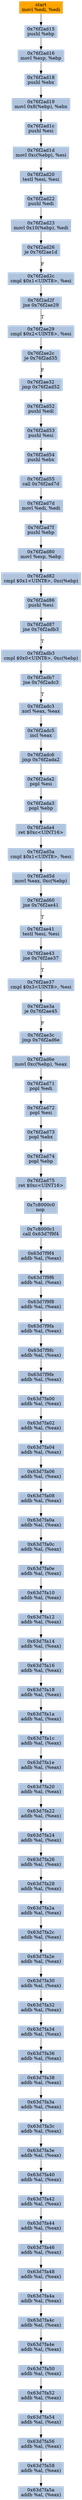 digraph G {
node[shape=rectangle,style=filled,fillcolor=lightsteelblue,color=lightsteelblue]
bgcolor="transparent"
a0x76f2ad13movl_edi_edi[label="start\nmovl %edi, %edi",color="lightgrey",fillcolor="orange"];
a0x76f2ad15pushl_ebp[label="0x76f2ad15\npushl %ebp"];
a0x76f2ad16movl_esp_ebp[label="0x76f2ad16\nmovl %esp, %ebp"];
a0x76f2ad18pushl_ebx[label="0x76f2ad18\npushl %ebx"];
a0x76f2ad19movl_0x8ebp__ebx[label="0x76f2ad19\nmovl 0x8(%ebp), %ebx"];
a0x76f2ad1cpushl_esi[label="0x76f2ad1c\npushl %esi"];
a0x76f2ad1dmovl_0xcebp__esi[label="0x76f2ad1d\nmovl 0xc(%ebp), %esi"];
a0x76f2ad20testl_esi_esi[label="0x76f2ad20\ntestl %esi, %esi"];
a0x76f2ad22pushl_edi[label="0x76f2ad22\npushl %edi"];
a0x76f2ad23movl_0x10ebp__edi[label="0x76f2ad23\nmovl 0x10(%ebp), %edi"];
a0x76f2ad26je_0x76f2ae1d[label="0x76f2ad26\nje 0x76f2ae1d"];
a0x76f2ad2ccmpl_0x1UINT8_esi[label="0x76f2ad2c\ncmpl $0x1<UINT8>, %esi"];
a0x76f2ad2fjne_0x76f2ae29[label="0x76f2ad2f\njne 0x76f2ae29"];
a0x76f2ae29cmpl_0x2UINT8_esi[label="0x76f2ae29\ncmpl $0x2<UINT8>, %esi"];
a0x76f2ae2cje_0x76f2ad35[label="0x76f2ae2c\nje 0x76f2ad35"];
a0x76f2ae32jmp_0x76f2ad52[label="0x76f2ae32\njmp 0x76f2ad52"];
a0x76f2ad52pushl_edi[label="0x76f2ad52\npushl %edi"];
a0x76f2ad53pushl_esi[label="0x76f2ad53\npushl %esi"];
a0x76f2ad54pushl_ebx[label="0x76f2ad54\npushl %ebx"];
a0x76f2ad55call_0x76f2ad7d[label="0x76f2ad55\ncall 0x76f2ad7d"];
a0x76f2ad7dmovl_edi_edi[label="0x76f2ad7d\nmovl %edi, %edi"];
a0x76f2ad7fpushl_ebp[label="0x76f2ad7f\npushl %ebp"];
a0x76f2ad80movl_esp_ebp[label="0x76f2ad80\nmovl %esp, %ebp"];
a0x76f2ad82cmpl_0x1UINT8_0xcebp_[label="0x76f2ad82\ncmpl $0x1<UINT8>, 0xc(%ebp)"];
a0x76f2ad86pushl_esi[label="0x76f2ad86\npushl %esi"];
a0x76f2ad87jne_0x76f2adb3[label="0x76f2ad87\njne 0x76f2adb3"];
a0x76f2adb3cmpl_0x0UINT8_0xcebp_[label="0x76f2adb3\ncmpl $0x0<UINT8>, 0xc(%ebp)"];
a0x76f2adb7jne_0x76f2adc3[label="0x76f2adb7\njne 0x76f2adc3"];
a0x76f2adc3xorl_eax_eax[label="0x76f2adc3\nxorl %eax, %eax"];
a0x76f2adc5incl_eax[label="0x76f2adc5\nincl %eax"];
a0x76f2adc6jmp_0x76f2ada2[label="0x76f2adc6\njmp 0x76f2ada2"];
a0x76f2ada2popl_esi[label="0x76f2ada2\npopl %esi"];
a0x76f2ada3popl_ebp[label="0x76f2ada3\npopl %ebp"];
a0x76f2ada4ret_0xcUINT16[label="0x76f2ada4\nret $0xc<UINT16>"];
a0x76f2ad5acmpl_0x1UINT8_esi[label="0x76f2ad5a\ncmpl $0x1<UINT8>, %esi"];
a0x76f2ad5dmovl_eax_0xcebp_[label="0x76f2ad5d\nmovl %eax, 0xc(%ebp)"];
a0x76f2ad60jne_0x76f2ae41[label="0x76f2ad60\njne 0x76f2ae41"];
a0x76f2ae41testl_esi_esi[label="0x76f2ae41\ntestl %esi, %esi"];
a0x76f2ae43jne_0x76f2ae37[label="0x76f2ae43\njne 0x76f2ae37"];
a0x76f2ae37cmpl_0x3UINT8_esi[label="0x76f2ae37\ncmpl $0x3<UINT8>, %esi"];
a0x76f2ae3aje_0x76f2ae45[label="0x76f2ae3a\nje 0x76f2ae45"];
a0x76f2ae3cjmp_0x76f2ad6e[label="0x76f2ae3c\njmp 0x76f2ad6e"];
a0x76f2ad6emovl_0xcebp__eax[label="0x76f2ad6e\nmovl 0xc(%ebp), %eax"];
a0x76f2ad71popl_edi[label="0x76f2ad71\npopl %edi"];
a0x76f2ad72popl_esi[label="0x76f2ad72\npopl %esi"];
a0x76f2ad73popl_ebx[label="0x76f2ad73\npopl %ebx"];
a0x76f2ad74popl_ebp[label="0x76f2ad74\npopl %ebp"];
a0x76f2ad75ret_0xcUINT16[label="0x76f2ad75\nret $0xc<UINT16>"];
a0x7c8000c0nop_[label="0x7c8000c0\nnop "];
a0x7c8000c1call_0x63d7f9f4[label="0x7c8000c1\ncall 0x63d7f9f4"];
a0x63d7f9f4addb_al_eax_[label="0x63d7f9f4\naddb %al, (%eax)"];
a0x63d7f9f6addb_al_eax_[label="0x63d7f9f6\naddb %al, (%eax)"];
a0x63d7f9f8addb_al_eax_[label="0x63d7f9f8\naddb %al, (%eax)"];
a0x63d7f9faaddb_al_eax_[label="0x63d7f9fa\naddb %al, (%eax)"];
a0x63d7f9fcaddb_al_eax_[label="0x63d7f9fc\naddb %al, (%eax)"];
a0x63d7f9feaddb_al_eax_[label="0x63d7f9fe\naddb %al, (%eax)"];
a0x63d7fa00addb_al_eax_[label="0x63d7fa00\naddb %al, (%eax)"];
a0x63d7fa02addb_al_eax_[label="0x63d7fa02\naddb %al, (%eax)"];
a0x63d7fa04addb_al_eax_[label="0x63d7fa04\naddb %al, (%eax)"];
a0x63d7fa06addb_al_eax_[label="0x63d7fa06\naddb %al, (%eax)"];
a0x63d7fa08addb_al_eax_[label="0x63d7fa08\naddb %al, (%eax)"];
a0x63d7fa0aaddb_al_eax_[label="0x63d7fa0a\naddb %al, (%eax)"];
a0x63d7fa0caddb_al_eax_[label="0x63d7fa0c\naddb %al, (%eax)"];
a0x63d7fa0eaddb_al_eax_[label="0x63d7fa0e\naddb %al, (%eax)"];
a0x63d7fa10addb_al_eax_[label="0x63d7fa10\naddb %al, (%eax)"];
a0x63d7fa12addb_al_eax_[label="0x63d7fa12\naddb %al, (%eax)"];
a0x63d7fa14addb_al_eax_[label="0x63d7fa14\naddb %al, (%eax)"];
a0x63d7fa16addb_al_eax_[label="0x63d7fa16\naddb %al, (%eax)"];
a0x63d7fa18addb_al_eax_[label="0x63d7fa18\naddb %al, (%eax)"];
a0x63d7fa1aaddb_al_eax_[label="0x63d7fa1a\naddb %al, (%eax)"];
a0x63d7fa1caddb_al_eax_[label="0x63d7fa1c\naddb %al, (%eax)"];
a0x63d7fa1eaddb_al_eax_[label="0x63d7fa1e\naddb %al, (%eax)"];
a0x63d7fa20addb_al_eax_[label="0x63d7fa20\naddb %al, (%eax)"];
a0x63d7fa22addb_al_eax_[label="0x63d7fa22\naddb %al, (%eax)"];
a0x63d7fa24addb_al_eax_[label="0x63d7fa24\naddb %al, (%eax)"];
a0x63d7fa26addb_al_eax_[label="0x63d7fa26\naddb %al, (%eax)"];
a0x63d7fa28addb_al_eax_[label="0x63d7fa28\naddb %al, (%eax)"];
a0x63d7fa2aaddb_al_eax_[label="0x63d7fa2a\naddb %al, (%eax)"];
a0x63d7fa2caddb_al_eax_[label="0x63d7fa2c\naddb %al, (%eax)"];
a0x63d7fa2eaddb_al_eax_[label="0x63d7fa2e\naddb %al, (%eax)"];
a0x63d7fa30addb_al_eax_[label="0x63d7fa30\naddb %al, (%eax)"];
a0x63d7fa32addb_al_eax_[label="0x63d7fa32\naddb %al, (%eax)"];
a0x63d7fa34addb_al_eax_[label="0x63d7fa34\naddb %al, (%eax)"];
a0x63d7fa36addb_al_eax_[label="0x63d7fa36\naddb %al, (%eax)"];
a0x63d7fa38addb_al_eax_[label="0x63d7fa38\naddb %al, (%eax)"];
a0x63d7fa3aaddb_al_eax_[label="0x63d7fa3a\naddb %al, (%eax)"];
a0x63d7fa3caddb_al_eax_[label="0x63d7fa3c\naddb %al, (%eax)"];
a0x63d7fa3eaddb_al_eax_[label="0x63d7fa3e\naddb %al, (%eax)"];
a0x63d7fa40addb_al_eax_[label="0x63d7fa40\naddb %al, (%eax)"];
a0x63d7fa42addb_al_eax_[label="0x63d7fa42\naddb %al, (%eax)"];
a0x63d7fa44addb_al_eax_[label="0x63d7fa44\naddb %al, (%eax)"];
a0x63d7fa46addb_al_eax_[label="0x63d7fa46\naddb %al, (%eax)"];
a0x63d7fa48addb_al_eax_[label="0x63d7fa48\naddb %al, (%eax)"];
a0x63d7fa4aaddb_al_eax_[label="0x63d7fa4a\naddb %al, (%eax)"];
a0x63d7fa4caddb_al_eax_[label="0x63d7fa4c\naddb %al, (%eax)"];
a0x63d7fa4eaddb_al_eax_[label="0x63d7fa4e\naddb %al, (%eax)"];
a0x63d7fa50addb_al_eax_[label="0x63d7fa50\naddb %al, (%eax)"];
a0x63d7fa52addb_al_eax_[label="0x63d7fa52\naddb %al, (%eax)"];
a0x63d7fa54addb_al_eax_[label="0x63d7fa54\naddb %al, (%eax)"];
a0x63d7fa56addb_al_eax_[label="0x63d7fa56\naddb %al, (%eax)"];
a0x63d7fa58addb_al_eax_[label="0x63d7fa58\naddb %al, (%eax)"];
a0x63d7fa5aaddb_al_eax_[label="0x63d7fa5a\naddb %al, (%eax)"];
a0x76f2ad13movl_edi_edi -> a0x76f2ad15pushl_ebp [color="#000000"];
a0x76f2ad15pushl_ebp -> a0x76f2ad16movl_esp_ebp [color="#000000"];
a0x76f2ad16movl_esp_ebp -> a0x76f2ad18pushl_ebx [color="#000000"];
a0x76f2ad18pushl_ebx -> a0x76f2ad19movl_0x8ebp__ebx [color="#000000"];
a0x76f2ad19movl_0x8ebp__ebx -> a0x76f2ad1cpushl_esi [color="#000000"];
a0x76f2ad1cpushl_esi -> a0x76f2ad1dmovl_0xcebp__esi [color="#000000"];
a0x76f2ad1dmovl_0xcebp__esi -> a0x76f2ad20testl_esi_esi [color="#000000"];
a0x76f2ad20testl_esi_esi -> a0x76f2ad22pushl_edi [color="#000000"];
a0x76f2ad22pushl_edi -> a0x76f2ad23movl_0x10ebp__edi [color="#000000"];
a0x76f2ad23movl_0x10ebp__edi -> a0x76f2ad26je_0x76f2ae1d [color="#000000"];
a0x76f2ad26je_0x76f2ae1d -> a0x76f2ad2ccmpl_0x1UINT8_esi [color="#000000",label="F"];
a0x76f2ad2ccmpl_0x1UINT8_esi -> a0x76f2ad2fjne_0x76f2ae29 [color="#000000"];
a0x76f2ad2fjne_0x76f2ae29 -> a0x76f2ae29cmpl_0x2UINT8_esi [color="#000000",label="T"];
a0x76f2ae29cmpl_0x2UINT8_esi -> a0x76f2ae2cje_0x76f2ad35 [color="#000000"];
a0x76f2ae2cje_0x76f2ad35 -> a0x76f2ae32jmp_0x76f2ad52 [color="#000000",label="F"];
a0x76f2ae32jmp_0x76f2ad52 -> a0x76f2ad52pushl_edi [color="#000000"];
a0x76f2ad52pushl_edi -> a0x76f2ad53pushl_esi [color="#000000"];
a0x76f2ad53pushl_esi -> a0x76f2ad54pushl_ebx [color="#000000"];
a0x76f2ad54pushl_ebx -> a0x76f2ad55call_0x76f2ad7d [color="#000000"];
a0x76f2ad55call_0x76f2ad7d -> a0x76f2ad7dmovl_edi_edi [color="#000000"];
a0x76f2ad7dmovl_edi_edi -> a0x76f2ad7fpushl_ebp [color="#000000"];
a0x76f2ad7fpushl_ebp -> a0x76f2ad80movl_esp_ebp [color="#000000"];
a0x76f2ad80movl_esp_ebp -> a0x76f2ad82cmpl_0x1UINT8_0xcebp_ [color="#000000"];
a0x76f2ad82cmpl_0x1UINT8_0xcebp_ -> a0x76f2ad86pushl_esi [color="#000000"];
a0x76f2ad86pushl_esi -> a0x76f2ad87jne_0x76f2adb3 [color="#000000"];
a0x76f2ad87jne_0x76f2adb3 -> a0x76f2adb3cmpl_0x0UINT8_0xcebp_ [color="#000000",label="T"];
a0x76f2adb3cmpl_0x0UINT8_0xcebp_ -> a0x76f2adb7jne_0x76f2adc3 [color="#000000"];
a0x76f2adb7jne_0x76f2adc3 -> a0x76f2adc3xorl_eax_eax [color="#000000",label="T"];
a0x76f2adc3xorl_eax_eax -> a0x76f2adc5incl_eax [color="#000000"];
a0x76f2adc5incl_eax -> a0x76f2adc6jmp_0x76f2ada2 [color="#000000"];
a0x76f2adc6jmp_0x76f2ada2 -> a0x76f2ada2popl_esi [color="#000000"];
a0x76f2ada2popl_esi -> a0x76f2ada3popl_ebp [color="#000000"];
a0x76f2ada3popl_ebp -> a0x76f2ada4ret_0xcUINT16 [color="#000000"];
a0x76f2ada4ret_0xcUINT16 -> a0x76f2ad5acmpl_0x1UINT8_esi [color="#000000"];
a0x76f2ad5acmpl_0x1UINT8_esi -> a0x76f2ad5dmovl_eax_0xcebp_ [color="#000000"];
a0x76f2ad5dmovl_eax_0xcebp_ -> a0x76f2ad60jne_0x76f2ae41 [color="#000000"];
a0x76f2ad60jne_0x76f2ae41 -> a0x76f2ae41testl_esi_esi [color="#000000",label="T"];
a0x76f2ae41testl_esi_esi -> a0x76f2ae43jne_0x76f2ae37 [color="#000000"];
a0x76f2ae43jne_0x76f2ae37 -> a0x76f2ae37cmpl_0x3UINT8_esi [color="#000000",label="T"];
a0x76f2ae37cmpl_0x3UINT8_esi -> a0x76f2ae3aje_0x76f2ae45 [color="#000000"];
a0x76f2ae3aje_0x76f2ae45 -> a0x76f2ae3cjmp_0x76f2ad6e [color="#000000",label="F"];
a0x76f2ae3cjmp_0x76f2ad6e -> a0x76f2ad6emovl_0xcebp__eax [color="#000000"];
a0x76f2ad6emovl_0xcebp__eax -> a0x76f2ad71popl_edi [color="#000000"];
a0x76f2ad71popl_edi -> a0x76f2ad72popl_esi [color="#000000"];
a0x76f2ad72popl_esi -> a0x76f2ad73popl_ebx [color="#000000"];
a0x76f2ad73popl_ebx -> a0x76f2ad74popl_ebp [color="#000000"];
a0x76f2ad74popl_ebp -> a0x76f2ad75ret_0xcUINT16 [color="#000000"];
a0x76f2ad75ret_0xcUINT16 -> a0x7c8000c0nop_ [color="#000000"];
a0x7c8000c0nop_ -> a0x7c8000c1call_0x63d7f9f4 [color="#000000"];
a0x7c8000c1call_0x63d7f9f4 -> a0x63d7f9f4addb_al_eax_ [color="#000000"];
a0x63d7f9f4addb_al_eax_ -> a0x63d7f9f6addb_al_eax_ [color="#000000"];
a0x63d7f9f6addb_al_eax_ -> a0x63d7f9f8addb_al_eax_ [color="#000000"];
a0x63d7f9f8addb_al_eax_ -> a0x63d7f9faaddb_al_eax_ [color="#000000"];
a0x63d7f9faaddb_al_eax_ -> a0x63d7f9fcaddb_al_eax_ [color="#000000"];
a0x63d7f9fcaddb_al_eax_ -> a0x63d7f9feaddb_al_eax_ [color="#000000"];
a0x63d7f9feaddb_al_eax_ -> a0x63d7fa00addb_al_eax_ [color="#000000"];
a0x63d7fa00addb_al_eax_ -> a0x63d7fa02addb_al_eax_ [color="#000000"];
a0x63d7fa02addb_al_eax_ -> a0x63d7fa04addb_al_eax_ [color="#000000"];
a0x63d7fa04addb_al_eax_ -> a0x63d7fa06addb_al_eax_ [color="#000000"];
a0x63d7fa06addb_al_eax_ -> a0x63d7fa08addb_al_eax_ [color="#000000"];
a0x63d7fa08addb_al_eax_ -> a0x63d7fa0aaddb_al_eax_ [color="#000000"];
a0x63d7fa0aaddb_al_eax_ -> a0x63d7fa0caddb_al_eax_ [color="#000000"];
a0x63d7fa0caddb_al_eax_ -> a0x63d7fa0eaddb_al_eax_ [color="#000000"];
a0x63d7fa0eaddb_al_eax_ -> a0x63d7fa10addb_al_eax_ [color="#000000"];
a0x63d7fa10addb_al_eax_ -> a0x63d7fa12addb_al_eax_ [color="#000000"];
a0x63d7fa12addb_al_eax_ -> a0x63d7fa14addb_al_eax_ [color="#000000"];
a0x63d7fa14addb_al_eax_ -> a0x63d7fa16addb_al_eax_ [color="#000000"];
a0x63d7fa16addb_al_eax_ -> a0x63d7fa18addb_al_eax_ [color="#000000"];
a0x63d7fa18addb_al_eax_ -> a0x63d7fa1aaddb_al_eax_ [color="#000000"];
a0x63d7fa1aaddb_al_eax_ -> a0x63d7fa1caddb_al_eax_ [color="#000000"];
a0x63d7fa1caddb_al_eax_ -> a0x63d7fa1eaddb_al_eax_ [color="#000000"];
a0x63d7fa1eaddb_al_eax_ -> a0x63d7fa20addb_al_eax_ [color="#000000"];
a0x63d7fa20addb_al_eax_ -> a0x63d7fa22addb_al_eax_ [color="#000000"];
a0x63d7fa22addb_al_eax_ -> a0x63d7fa24addb_al_eax_ [color="#000000"];
a0x63d7fa24addb_al_eax_ -> a0x63d7fa26addb_al_eax_ [color="#000000"];
a0x63d7fa26addb_al_eax_ -> a0x63d7fa28addb_al_eax_ [color="#000000"];
a0x63d7fa28addb_al_eax_ -> a0x63d7fa2aaddb_al_eax_ [color="#000000"];
a0x63d7fa2aaddb_al_eax_ -> a0x63d7fa2caddb_al_eax_ [color="#000000"];
a0x63d7fa2caddb_al_eax_ -> a0x63d7fa2eaddb_al_eax_ [color="#000000"];
a0x63d7fa2eaddb_al_eax_ -> a0x63d7fa30addb_al_eax_ [color="#000000"];
a0x63d7fa30addb_al_eax_ -> a0x63d7fa32addb_al_eax_ [color="#000000"];
a0x63d7fa32addb_al_eax_ -> a0x63d7fa34addb_al_eax_ [color="#000000"];
a0x63d7fa34addb_al_eax_ -> a0x63d7fa36addb_al_eax_ [color="#000000"];
a0x63d7fa36addb_al_eax_ -> a0x63d7fa38addb_al_eax_ [color="#000000"];
a0x63d7fa38addb_al_eax_ -> a0x63d7fa3aaddb_al_eax_ [color="#000000"];
a0x63d7fa3aaddb_al_eax_ -> a0x63d7fa3caddb_al_eax_ [color="#000000"];
a0x63d7fa3caddb_al_eax_ -> a0x63d7fa3eaddb_al_eax_ [color="#000000"];
a0x63d7fa3eaddb_al_eax_ -> a0x63d7fa40addb_al_eax_ [color="#000000"];
a0x63d7fa40addb_al_eax_ -> a0x63d7fa42addb_al_eax_ [color="#000000"];
a0x63d7fa42addb_al_eax_ -> a0x63d7fa44addb_al_eax_ [color="#000000"];
a0x63d7fa44addb_al_eax_ -> a0x63d7fa46addb_al_eax_ [color="#000000"];
a0x63d7fa46addb_al_eax_ -> a0x63d7fa48addb_al_eax_ [color="#000000"];
a0x63d7fa48addb_al_eax_ -> a0x63d7fa4aaddb_al_eax_ [color="#000000"];
a0x63d7fa4aaddb_al_eax_ -> a0x63d7fa4caddb_al_eax_ [color="#000000"];
a0x63d7fa4caddb_al_eax_ -> a0x63d7fa4eaddb_al_eax_ [color="#000000"];
a0x63d7fa4eaddb_al_eax_ -> a0x63d7fa50addb_al_eax_ [color="#000000"];
a0x63d7fa50addb_al_eax_ -> a0x63d7fa52addb_al_eax_ [color="#000000"];
a0x63d7fa52addb_al_eax_ -> a0x63d7fa54addb_al_eax_ [color="#000000"];
a0x63d7fa54addb_al_eax_ -> a0x63d7fa56addb_al_eax_ [color="#000000"];
a0x63d7fa56addb_al_eax_ -> a0x63d7fa58addb_al_eax_ [color="#000000"];
a0x63d7fa58addb_al_eax_ -> a0x63d7fa5aaddb_al_eax_ [color="#000000"];
}
